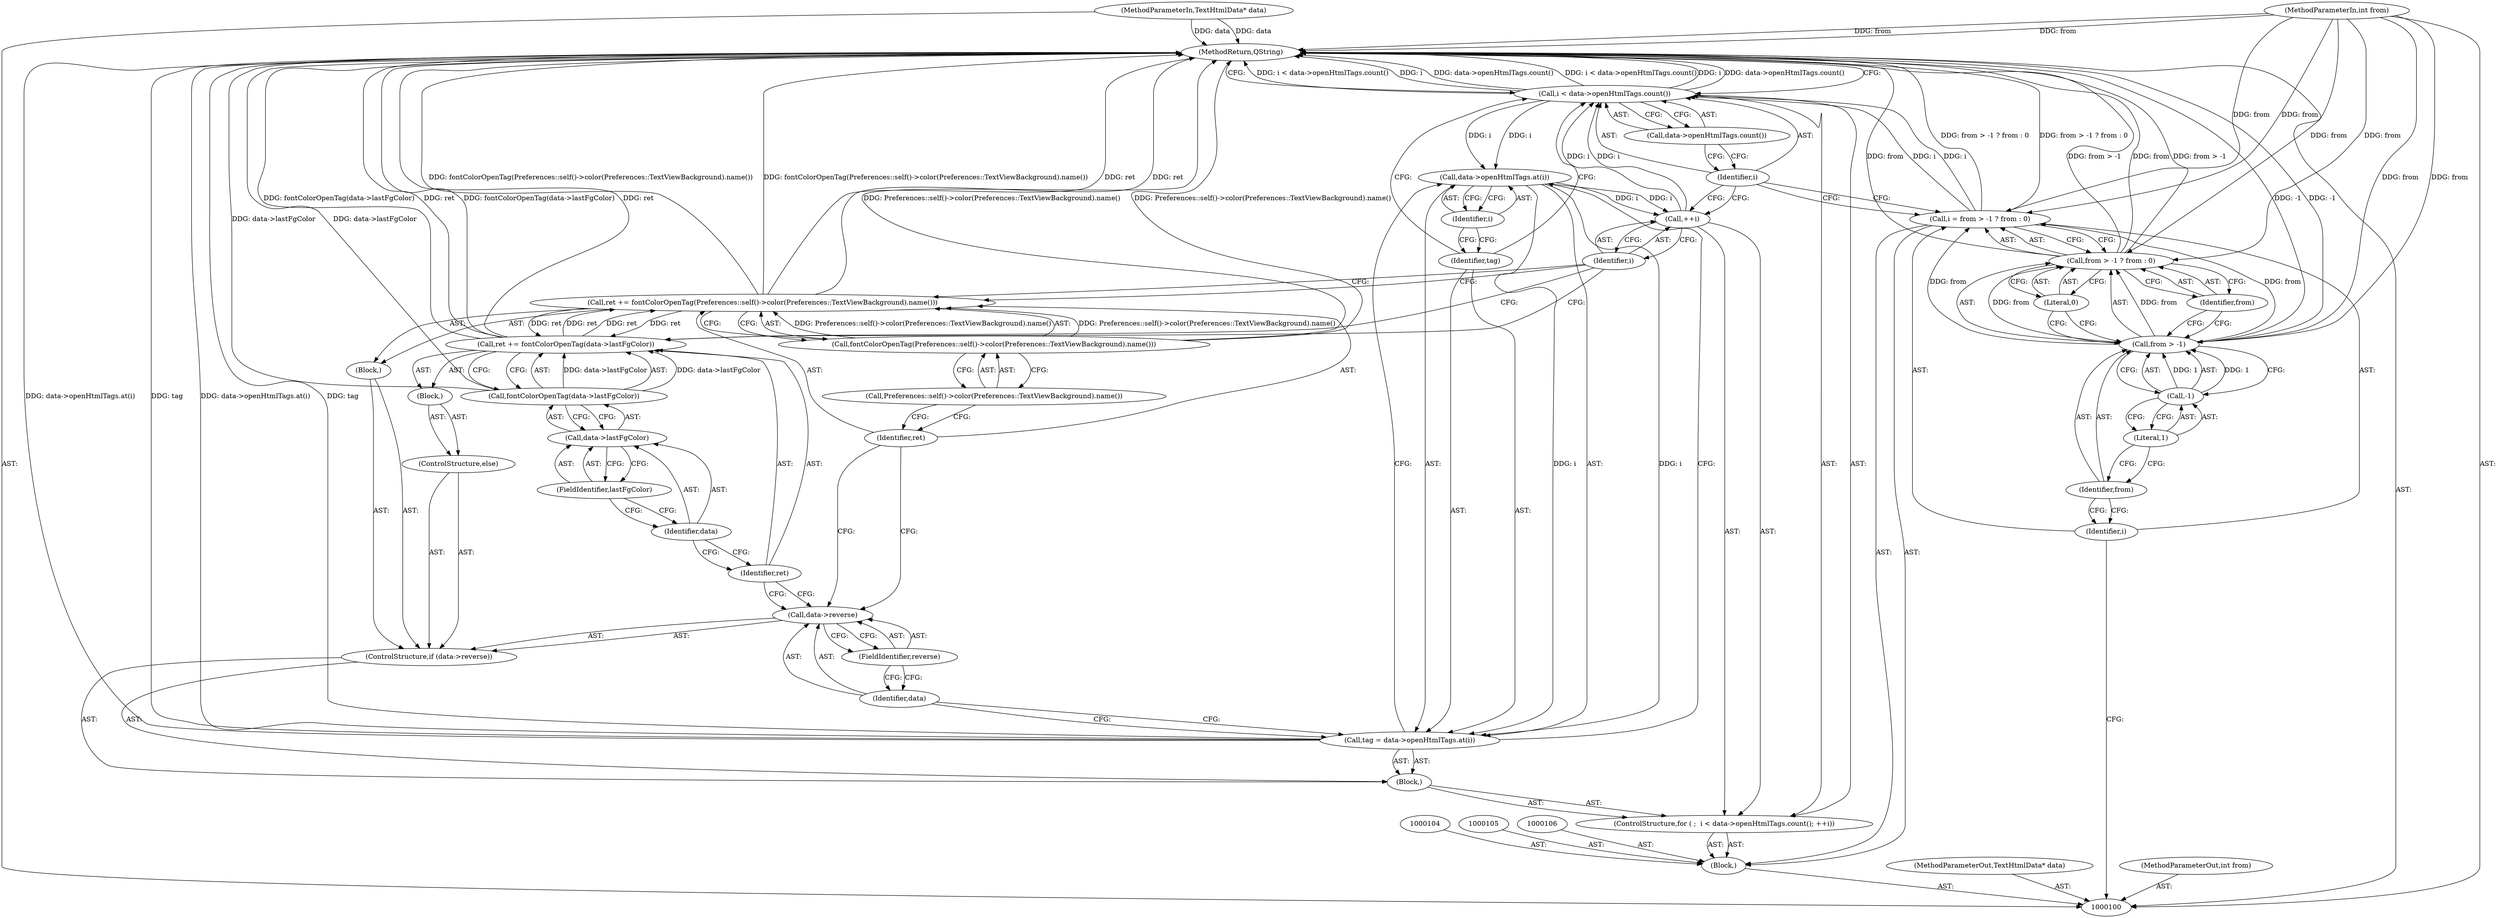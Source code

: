 digraph "0_kde_6a7f59ee1b9dbc6e5cf9e5f3b306504d02b73ef0_0" {
"1000144" [label="(MethodReturn,QString)"];
"1000101" [label="(MethodParameterIn,TextHtmlData* data)"];
"1000203" [label="(MethodParameterOut,TextHtmlData* data)"];
"1000102" [label="(MethodParameterIn,int from)"];
"1000204" [label="(MethodParameterOut,int from)"];
"1000131" [label="(Block,)"];
"1000132" [label="(Call,ret += fontColorOpenTag(Preferences::self()->color(Preferences::TextViewBackground).name()))"];
"1000133" [label="(Identifier,ret)"];
"1000134" [label="(Call,fontColorOpenTag(Preferences::self()->color(Preferences::TextViewBackground).name()))"];
"1000135" [label="(Call,Preferences::self()->color(Preferences::TextViewBackground).name())"];
"1000136" [label="(ControlStructure,else)"];
"1000137" [label="(Block,)"];
"1000138" [label="(Call,ret += fontColorOpenTag(data->lastFgColor))"];
"1000139" [label="(Identifier,ret)"];
"1000140" [label="(Call,fontColorOpenTag(data->lastFgColor))"];
"1000141" [label="(Call,data->lastFgColor)"];
"1000142" [label="(Identifier,data)"];
"1000143" [label="(FieldIdentifier,lastFgColor)"];
"1000103" [label="(Block,)"];
"1000109" [label="(Call,from > -1 ? from : 0)"];
"1000110" [label="(Call,from > -1)"];
"1000111" [label="(Identifier,from)"];
"1000112" [label="(Call,-1)"];
"1000113" [label="(Literal,1)"];
"1000114" [label="(Identifier,from)"];
"1000115" [label="(Literal,0)"];
"1000107" [label="(Call,i = from > -1 ? from : 0)"];
"1000108" [label="(Identifier,i)"];
"1000117" [label="(Call,i < data->openHtmlTags.count())"];
"1000118" [label="(Identifier,i)"];
"1000119" [label="(Call,data->openHtmlTags.count())"];
"1000120" [label="(Call,++i)"];
"1000121" [label="(Identifier,i)"];
"1000116" [label="(ControlStructure,for ( ;  i < data->openHtmlTags.count(); ++i))"];
"1000122" [label="(Block,)"];
"1000125" [label="(Call,data->openHtmlTags.at(i))"];
"1000126" [label="(Identifier,i)"];
"1000123" [label="(Call,tag = data->openHtmlTags.at(i))"];
"1000124" [label="(Identifier,tag)"];
"1000127" [label="(ControlStructure,if (data->reverse))"];
"1000128" [label="(Call,data->reverse)"];
"1000129" [label="(Identifier,data)"];
"1000130" [label="(FieldIdentifier,reverse)"];
"1000144" -> "1000100"  [label="AST: "];
"1000144" -> "1000117"  [label="CFG: "];
"1000117" -> "1000144"  [label="DDG: i < data->openHtmlTags.count()"];
"1000117" -> "1000144"  [label="DDG: i"];
"1000117" -> "1000144"  [label="DDG: data->openHtmlTags.count()"];
"1000123" -> "1000144"  [label="DDG: data->openHtmlTags.at(i)"];
"1000123" -> "1000144"  [label="DDG: tag"];
"1000109" -> "1000144"  [label="DDG: from"];
"1000109" -> "1000144"  [label="DDG: from > -1"];
"1000138" -> "1000144"  [label="DDG: fontColorOpenTag(data->lastFgColor)"];
"1000138" -> "1000144"  [label="DDG: ret"];
"1000132" -> "1000144"  [label="DDG: fontColorOpenTag(Preferences::self()->color(Preferences::TextViewBackground).name())"];
"1000132" -> "1000144"  [label="DDG: ret"];
"1000107" -> "1000144"  [label="DDG: from > -1 ? from : 0"];
"1000140" -> "1000144"  [label="DDG: data->lastFgColor"];
"1000102" -> "1000144"  [label="DDG: from"];
"1000110" -> "1000144"  [label="DDG: -1"];
"1000134" -> "1000144"  [label="DDG: Preferences::self()->color(Preferences::TextViewBackground).name()"];
"1000101" -> "1000144"  [label="DDG: data"];
"1000101" -> "1000100"  [label="AST: "];
"1000101" -> "1000144"  [label="DDG: data"];
"1000203" -> "1000100"  [label="AST: "];
"1000102" -> "1000100"  [label="AST: "];
"1000102" -> "1000144"  [label="DDG: from"];
"1000102" -> "1000107"  [label="DDG: from"];
"1000102" -> "1000110"  [label="DDG: from"];
"1000102" -> "1000109"  [label="DDG: from"];
"1000204" -> "1000100"  [label="AST: "];
"1000131" -> "1000127"  [label="AST: "];
"1000132" -> "1000131"  [label="AST: "];
"1000132" -> "1000131"  [label="AST: "];
"1000132" -> "1000134"  [label="CFG: "];
"1000133" -> "1000132"  [label="AST: "];
"1000134" -> "1000132"  [label="AST: "];
"1000121" -> "1000132"  [label="CFG: "];
"1000132" -> "1000144"  [label="DDG: fontColorOpenTag(Preferences::self()->color(Preferences::TextViewBackground).name())"];
"1000132" -> "1000144"  [label="DDG: ret"];
"1000134" -> "1000132"  [label="DDG: Preferences::self()->color(Preferences::TextViewBackground).name()"];
"1000138" -> "1000132"  [label="DDG: ret"];
"1000132" -> "1000138"  [label="DDG: ret"];
"1000133" -> "1000132"  [label="AST: "];
"1000133" -> "1000128"  [label="CFG: "];
"1000135" -> "1000133"  [label="CFG: "];
"1000134" -> "1000132"  [label="AST: "];
"1000134" -> "1000135"  [label="CFG: "];
"1000135" -> "1000134"  [label="AST: "];
"1000132" -> "1000134"  [label="CFG: "];
"1000134" -> "1000144"  [label="DDG: Preferences::self()->color(Preferences::TextViewBackground).name()"];
"1000134" -> "1000132"  [label="DDG: Preferences::self()->color(Preferences::TextViewBackground).name()"];
"1000135" -> "1000134"  [label="AST: "];
"1000135" -> "1000133"  [label="CFG: "];
"1000134" -> "1000135"  [label="CFG: "];
"1000136" -> "1000127"  [label="AST: "];
"1000137" -> "1000136"  [label="AST: "];
"1000137" -> "1000136"  [label="AST: "];
"1000138" -> "1000137"  [label="AST: "];
"1000138" -> "1000137"  [label="AST: "];
"1000138" -> "1000140"  [label="CFG: "];
"1000139" -> "1000138"  [label="AST: "];
"1000140" -> "1000138"  [label="AST: "];
"1000121" -> "1000138"  [label="CFG: "];
"1000138" -> "1000144"  [label="DDG: fontColorOpenTag(data->lastFgColor)"];
"1000138" -> "1000144"  [label="DDG: ret"];
"1000138" -> "1000132"  [label="DDG: ret"];
"1000140" -> "1000138"  [label="DDG: data->lastFgColor"];
"1000132" -> "1000138"  [label="DDG: ret"];
"1000139" -> "1000138"  [label="AST: "];
"1000139" -> "1000128"  [label="CFG: "];
"1000142" -> "1000139"  [label="CFG: "];
"1000140" -> "1000138"  [label="AST: "];
"1000140" -> "1000141"  [label="CFG: "];
"1000141" -> "1000140"  [label="AST: "];
"1000138" -> "1000140"  [label="CFG: "];
"1000140" -> "1000144"  [label="DDG: data->lastFgColor"];
"1000140" -> "1000138"  [label="DDG: data->lastFgColor"];
"1000141" -> "1000140"  [label="AST: "];
"1000141" -> "1000143"  [label="CFG: "];
"1000142" -> "1000141"  [label="AST: "];
"1000143" -> "1000141"  [label="AST: "];
"1000140" -> "1000141"  [label="CFG: "];
"1000142" -> "1000141"  [label="AST: "];
"1000142" -> "1000139"  [label="CFG: "];
"1000143" -> "1000142"  [label="CFG: "];
"1000143" -> "1000141"  [label="AST: "];
"1000143" -> "1000142"  [label="CFG: "];
"1000141" -> "1000143"  [label="CFG: "];
"1000103" -> "1000100"  [label="AST: "];
"1000104" -> "1000103"  [label="AST: "];
"1000105" -> "1000103"  [label="AST: "];
"1000106" -> "1000103"  [label="AST: "];
"1000107" -> "1000103"  [label="AST: "];
"1000116" -> "1000103"  [label="AST: "];
"1000109" -> "1000107"  [label="AST: "];
"1000109" -> "1000114"  [label="CFG: "];
"1000109" -> "1000115"  [label="CFG: "];
"1000110" -> "1000109"  [label="AST: "];
"1000114" -> "1000109"  [label="AST: "];
"1000115" -> "1000109"  [label="AST: "];
"1000107" -> "1000109"  [label="CFG: "];
"1000109" -> "1000144"  [label="DDG: from"];
"1000109" -> "1000144"  [label="DDG: from > -1"];
"1000110" -> "1000109"  [label="DDG: from"];
"1000102" -> "1000109"  [label="DDG: from"];
"1000110" -> "1000109"  [label="AST: "];
"1000110" -> "1000112"  [label="CFG: "];
"1000111" -> "1000110"  [label="AST: "];
"1000112" -> "1000110"  [label="AST: "];
"1000114" -> "1000110"  [label="CFG: "];
"1000115" -> "1000110"  [label="CFG: "];
"1000110" -> "1000144"  [label="DDG: -1"];
"1000110" -> "1000107"  [label="DDG: from"];
"1000102" -> "1000110"  [label="DDG: from"];
"1000112" -> "1000110"  [label="DDG: 1"];
"1000110" -> "1000109"  [label="DDG: from"];
"1000111" -> "1000110"  [label="AST: "];
"1000111" -> "1000108"  [label="CFG: "];
"1000113" -> "1000111"  [label="CFG: "];
"1000112" -> "1000110"  [label="AST: "];
"1000112" -> "1000113"  [label="CFG: "];
"1000113" -> "1000112"  [label="AST: "];
"1000110" -> "1000112"  [label="CFG: "];
"1000112" -> "1000110"  [label="DDG: 1"];
"1000113" -> "1000112"  [label="AST: "];
"1000113" -> "1000111"  [label="CFG: "];
"1000112" -> "1000113"  [label="CFG: "];
"1000114" -> "1000109"  [label="AST: "];
"1000114" -> "1000110"  [label="CFG: "];
"1000109" -> "1000114"  [label="CFG: "];
"1000115" -> "1000109"  [label="AST: "];
"1000115" -> "1000110"  [label="CFG: "];
"1000109" -> "1000115"  [label="CFG: "];
"1000107" -> "1000103"  [label="AST: "];
"1000107" -> "1000109"  [label="CFG: "];
"1000108" -> "1000107"  [label="AST: "];
"1000109" -> "1000107"  [label="AST: "];
"1000118" -> "1000107"  [label="CFG: "];
"1000107" -> "1000144"  [label="DDG: from > -1 ? from : 0"];
"1000110" -> "1000107"  [label="DDG: from"];
"1000102" -> "1000107"  [label="DDG: from"];
"1000107" -> "1000117"  [label="DDG: i"];
"1000108" -> "1000107"  [label="AST: "];
"1000108" -> "1000100"  [label="CFG: "];
"1000111" -> "1000108"  [label="CFG: "];
"1000117" -> "1000116"  [label="AST: "];
"1000117" -> "1000119"  [label="CFG: "];
"1000118" -> "1000117"  [label="AST: "];
"1000119" -> "1000117"  [label="AST: "];
"1000124" -> "1000117"  [label="CFG: "];
"1000144" -> "1000117"  [label="CFG: "];
"1000117" -> "1000144"  [label="DDG: i < data->openHtmlTags.count()"];
"1000117" -> "1000144"  [label="DDG: i"];
"1000117" -> "1000144"  [label="DDG: data->openHtmlTags.count()"];
"1000107" -> "1000117"  [label="DDG: i"];
"1000120" -> "1000117"  [label="DDG: i"];
"1000117" -> "1000125"  [label="DDG: i"];
"1000118" -> "1000117"  [label="AST: "];
"1000118" -> "1000120"  [label="CFG: "];
"1000118" -> "1000107"  [label="CFG: "];
"1000119" -> "1000118"  [label="CFG: "];
"1000119" -> "1000117"  [label="AST: "];
"1000119" -> "1000118"  [label="CFG: "];
"1000117" -> "1000119"  [label="CFG: "];
"1000120" -> "1000116"  [label="AST: "];
"1000120" -> "1000121"  [label="CFG: "];
"1000121" -> "1000120"  [label="AST: "];
"1000118" -> "1000120"  [label="CFG: "];
"1000120" -> "1000117"  [label="DDG: i"];
"1000125" -> "1000120"  [label="DDG: i"];
"1000121" -> "1000120"  [label="AST: "];
"1000121" -> "1000132"  [label="CFG: "];
"1000121" -> "1000138"  [label="CFG: "];
"1000120" -> "1000121"  [label="CFG: "];
"1000116" -> "1000103"  [label="AST: "];
"1000117" -> "1000116"  [label="AST: "];
"1000120" -> "1000116"  [label="AST: "];
"1000122" -> "1000116"  [label="AST: "];
"1000122" -> "1000116"  [label="AST: "];
"1000123" -> "1000122"  [label="AST: "];
"1000127" -> "1000122"  [label="AST: "];
"1000125" -> "1000123"  [label="AST: "];
"1000125" -> "1000126"  [label="CFG: "];
"1000126" -> "1000125"  [label="AST: "];
"1000123" -> "1000125"  [label="CFG: "];
"1000125" -> "1000120"  [label="DDG: i"];
"1000125" -> "1000123"  [label="DDG: i"];
"1000117" -> "1000125"  [label="DDG: i"];
"1000126" -> "1000125"  [label="AST: "];
"1000126" -> "1000124"  [label="CFG: "];
"1000125" -> "1000126"  [label="CFG: "];
"1000123" -> "1000122"  [label="AST: "];
"1000123" -> "1000125"  [label="CFG: "];
"1000124" -> "1000123"  [label="AST: "];
"1000125" -> "1000123"  [label="AST: "];
"1000129" -> "1000123"  [label="CFG: "];
"1000123" -> "1000144"  [label="DDG: data->openHtmlTags.at(i)"];
"1000123" -> "1000144"  [label="DDG: tag"];
"1000125" -> "1000123"  [label="DDG: i"];
"1000124" -> "1000123"  [label="AST: "];
"1000124" -> "1000117"  [label="CFG: "];
"1000126" -> "1000124"  [label="CFG: "];
"1000127" -> "1000122"  [label="AST: "];
"1000128" -> "1000127"  [label="AST: "];
"1000131" -> "1000127"  [label="AST: "];
"1000136" -> "1000127"  [label="AST: "];
"1000128" -> "1000127"  [label="AST: "];
"1000128" -> "1000130"  [label="CFG: "];
"1000129" -> "1000128"  [label="AST: "];
"1000130" -> "1000128"  [label="AST: "];
"1000133" -> "1000128"  [label="CFG: "];
"1000139" -> "1000128"  [label="CFG: "];
"1000129" -> "1000128"  [label="AST: "];
"1000129" -> "1000123"  [label="CFG: "];
"1000130" -> "1000129"  [label="CFG: "];
"1000130" -> "1000128"  [label="AST: "];
"1000130" -> "1000129"  [label="CFG: "];
"1000128" -> "1000130"  [label="CFG: "];
}
